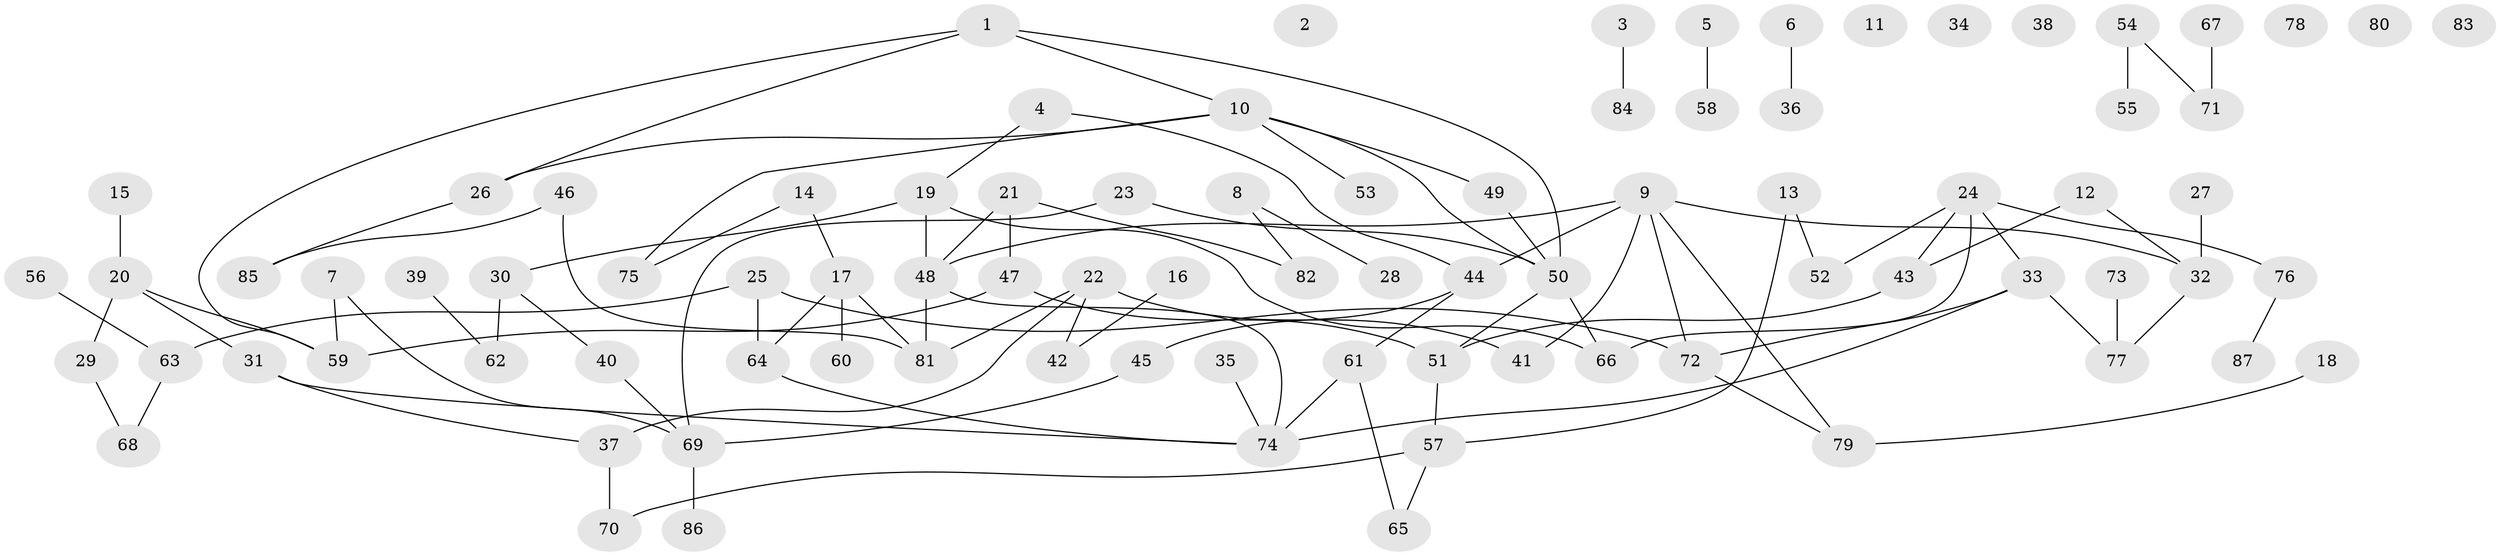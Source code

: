 // coarse degree distribution, {3: 0.15, 0: 0.13333333333333333, 6: 0.016666666666666666, 1: 0.21666666666666667, 2: 0.25, 7: 0.016666666666666666, 5: 0.11666666666666667, 4: 0.08333333333333333, 8: 0.016666666666666666}
// Generated by graph-tools (version 1.1) at 2025/16/03/04/25 18:16:34]
// undirected, 87 vertices, 102 edges
graph export_dot {
graph [start="1"]
  node [color=gray90,style=filled];
  1;
  2;
  3;
  4;
  5;
  6;
  7;
  8;
  9;
  10;
  11;
  12;
  13;
  14;
  15;
  16;
  17;
  18;
  19;
  20;
  21;
  22;
  23;
  24;
  25;
  26;
  27;
  28;
  29;
  30;
  31;
  32;
  33;
  34;
  35;
  36;
  37;
  38;
  39;
  40;
  41;
  42;
  43;
  44;
  45;
  46;
  47;
  48;
  49;
  50;
  51;
  52;
  53;
  54;
  55;
  56;
  57;
  58;
  59;
  60;
  61;
  62;
  63;
  64;
  65;
  66;
  67;
  68;
  69;
  70;
  71;
  72;
  73;
  74;
  75;
  76;
  77;
  78;
  79;
  80;
  81;
  82;
  83;
  84;
  85;
  86;
  87;
  1 -- 10;
  1 -- 26;
  1 -- 50;
  1 -- 59;
  3 -- 84;
  4 -- 19;
  4 -- 44;
  5 -- 58;
  6 -- 36;
  7 -- 59;
  7 -- 69;
  8 -- 28;
  8 -- 82;
  9 -- 32;
  9 -- 41;
  9 -- 44;
  9 -- 48;
  9 -- 72;
  9 -- 79;
  10 -- 26;
  10 -- 49;
  10 -- 50;
  10 -- 53;
  10 -- 75;
  12 -- 32;
  12 -- 43;
  13 -- 52;
  13 -- 57;
  14 -- 17;
  14 -- 75;
  15 -- 20;
  16 -- 42;
  17 -- 60;
  17 -- 64;
  17 -- 81;
  18 -- 79;
  19 -- 30;
  19 -- 48;
  19 -- 66;
  20 -- 29;
  20 -- 31;
  20 -- 59;
  21 -- 47;
  21 -- 48;
  21 -- 82;
  22 -- 37;
  22 -- 41;
  22 -- 42;
  22 -- 81;
  23 -- 50;
  23 -- 69;
  24 -- 33;
  24 -- 43;
  24 -- 52;
  24 -- 66;
  24 -- 76;
  25 -- 63;
  25 -- 64;
  25 -- 72;
  26 -- 85;
  27 -- 32;
  29 -- 68;
  30 -- 40;
  30 -- 62;
  31 -- 37;
  31 -- 74;
  32 -- 77;
  33 -- 72;
  33 -- 74;
  33 -- 77;
  35 -- 74;
  37 -- 70;
  39 -- 62;
  40 -- 69;
  43 -- 51;
  44 -- 45;
  44 -- 61;
  45 -- 69;
  46 -- 81;
  46 -- 85;
  47 -- 51;
  47 -- 59;
  48 -- 74;
  48 -- 81;
  49 -- 50;
  50 -- 51;
  50 -- 66;
  51 -- 57;
  54 -- 55;
  54 -- 71;
  56 -- 63;
  57 -- 65;
  57 -- 70;
  61 -- 65;
  61 -- 74;
  63 -- 68;
  64 -- 74;
  67 -- 71;
  69 -- 86;
  72 -- 79;
  73 -- 77;
  76 -- 87;
}
